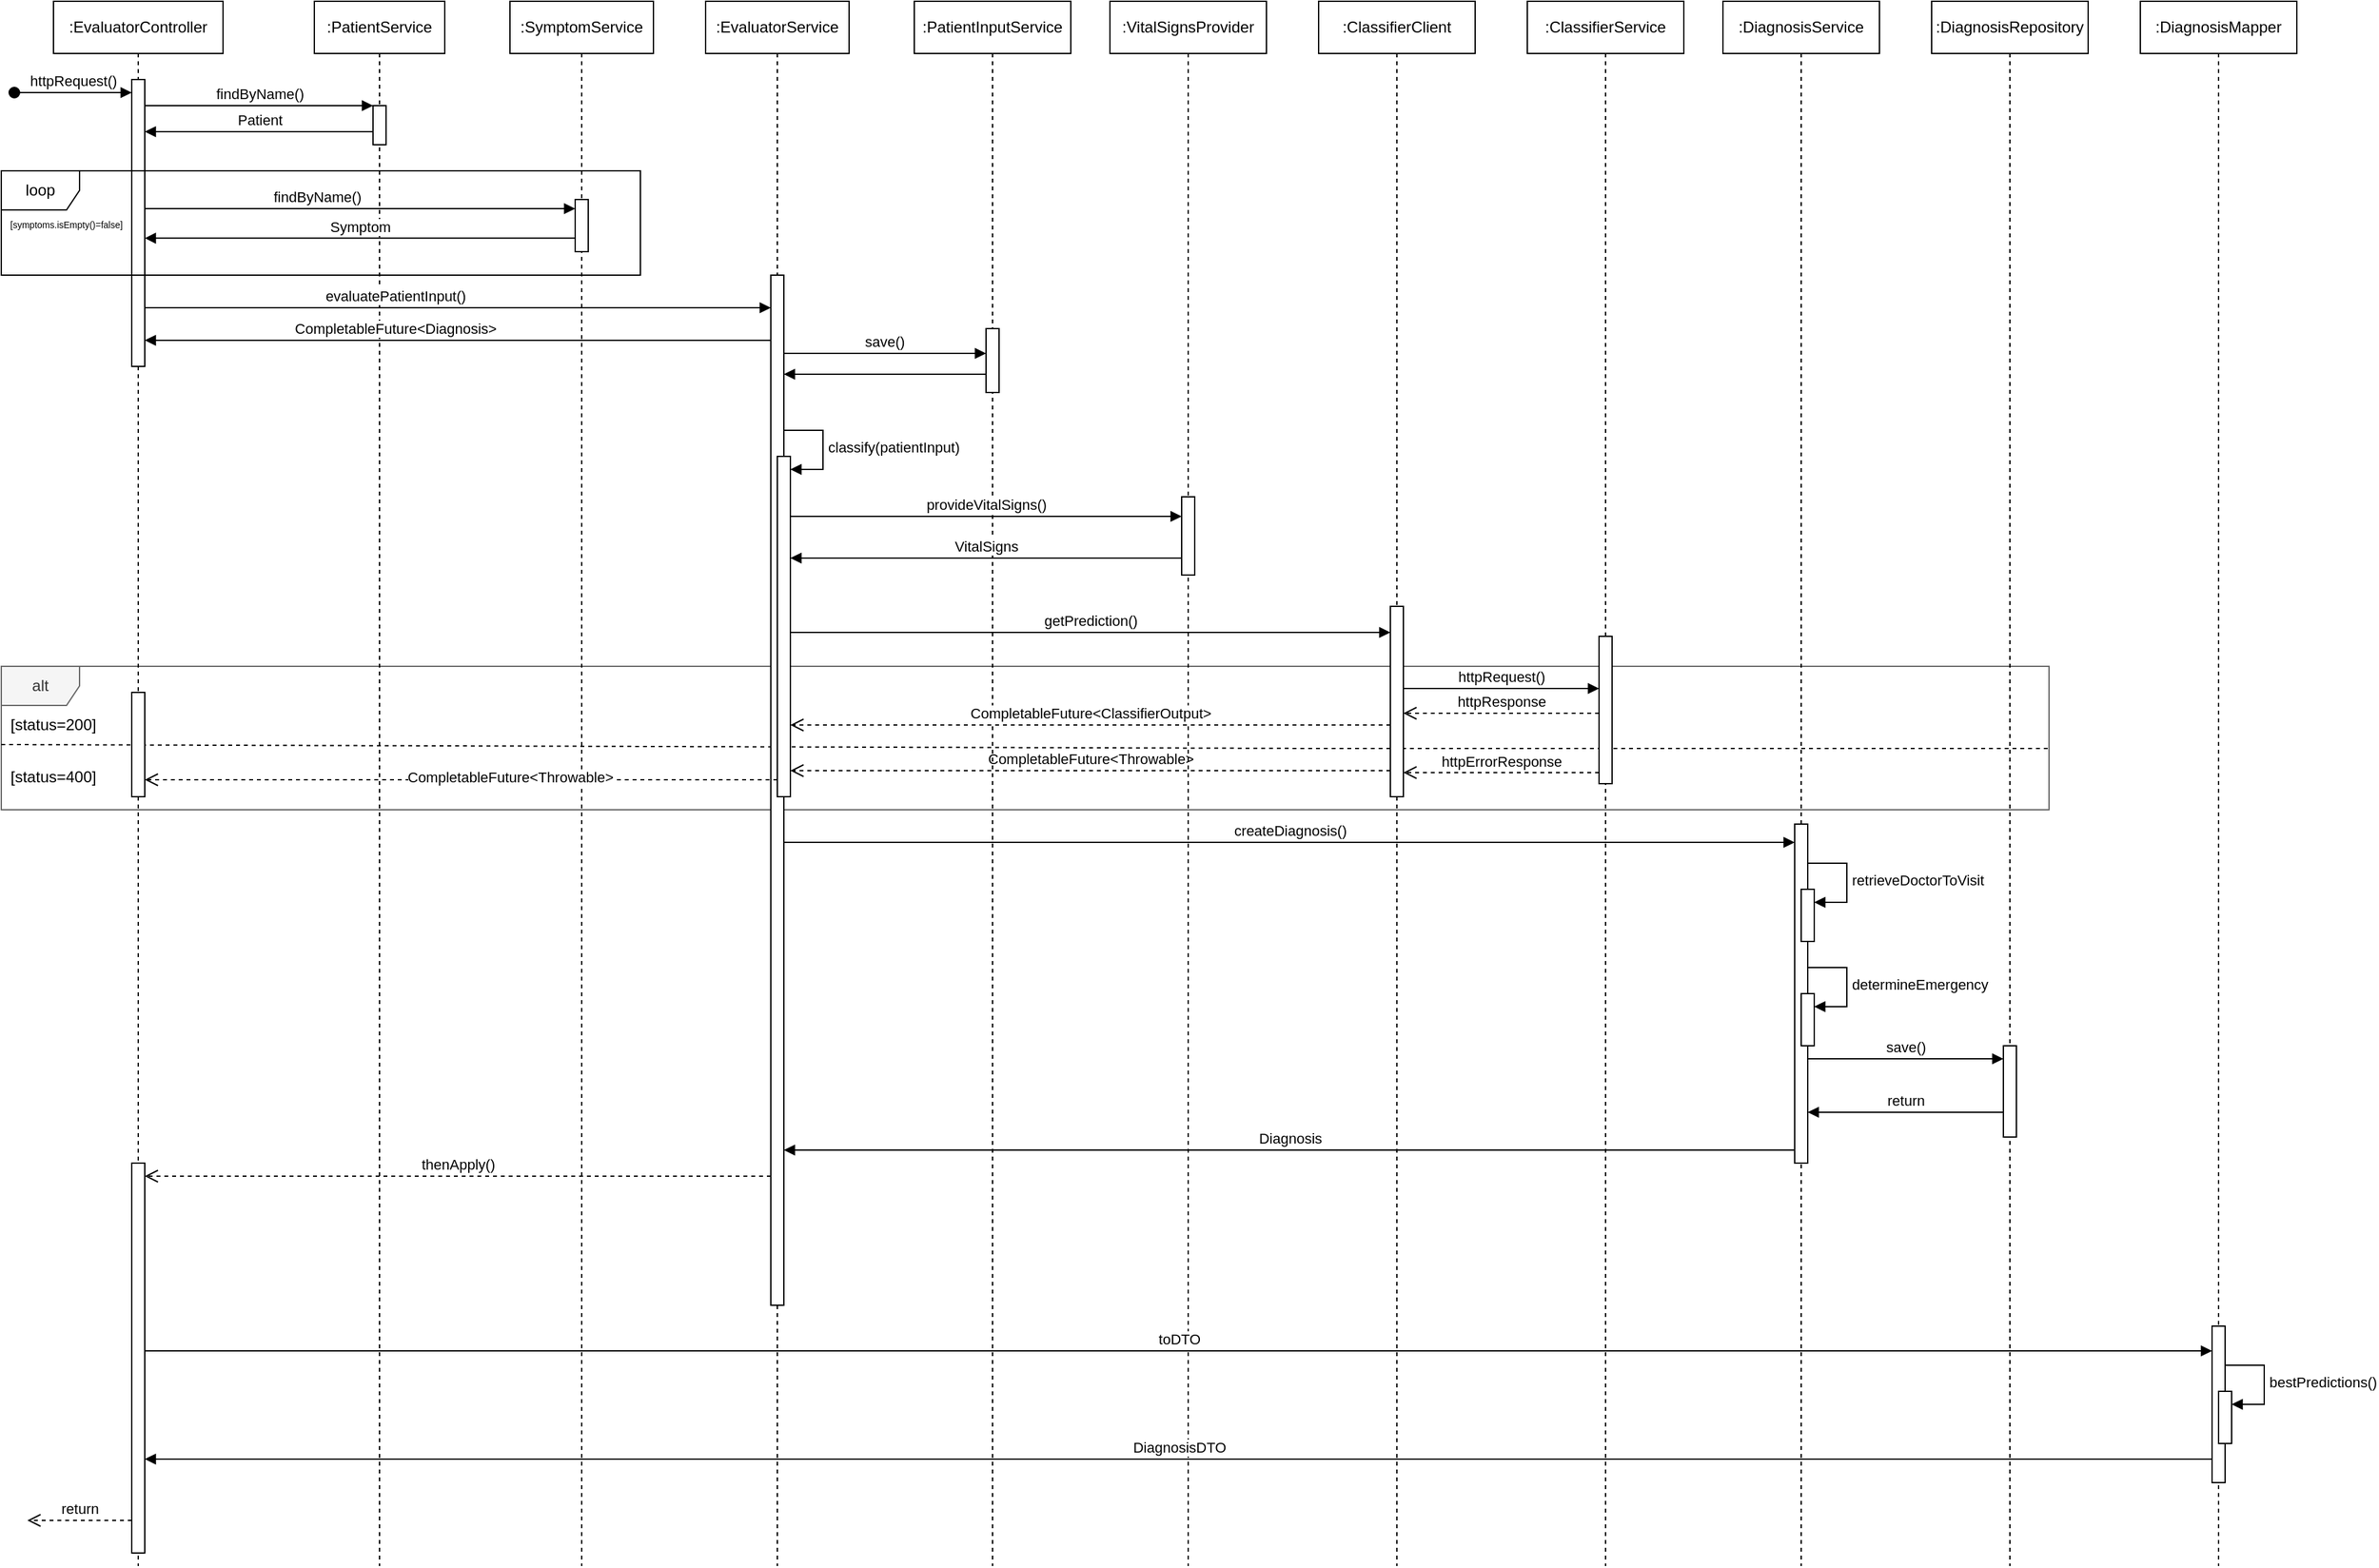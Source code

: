 <mxfile version="25.0.2" pages="4">
  <diagram name="Evaluation" id="2YBvvXClWsGukQMizWep">
    <mxGraphModel dx="2416" dy="1704" grid="1" gridSize="10" guides="1" tooltips="1" connect="1" arrows="1" fold="1" page="1" pageScale="1" pageWidth="1169" pageHeight="827" math="0" shadow="0">
      <root>
        <mxCell id="0" />
        <mxCell id="1" parent="0" />
        <mxCell id="3RTborLYb0tgiWjIFb8d-8" value="" style="group" parent="1" vertex="1" connectable="0">
          <mxGeometry x="40" y="550" width="1570" height="110" as="geometry" />
        </mxCell>
        <mxCell id="3RTborLYb0tgiWjIFb8d-3" value="alt" style="shape=umlFrame;whiteSpace=wrap;html=1;fillColor=#f5f5f5;fontColor=#333333;strokeColor=#666666;" parent="3RTborLYb0tgiWjIFb8d-8" vertex="1">
          <mxGeometry width="1570" height="110" as="geometry" />
        </mxCell>
        <mxCell id="3RTborLYb0tgiWjIFb8d-7" value="[status=400]" style="text;html=1;align=center;verticalAlign=middle;whiteSpace=wrap;rounded=0;" parent="3RTborLYb0tgiWjIFb8d-8" vertex="1">
          <mxGeometry y="70" width="80" height="30" as="geometry" />
        </mxCell>
        <mxCell id="3RTborLYb0tgiWjIFb8d-6" value="[status=200]" style="text;html=1;align=center;verticalAlign=middle;whiteSpace=wrap;rounded=0;" parent="3RTborLYb0tgiWjIFb8d-8" vertex="1">
          <mxGeometry y="30" width="80" height="30" as="geometry" />
        </mxCell>
        <mxCell id="3RTborLYb0tgiWjIFb8d-5" value="" style="endArrow=none;dashed=1;html=1;rounded=0;entryX=1;entryY=0.576;entryDx=0;entryDy=0;entryPerimeter=0;" parent="3RTborLYb0tgiWjIFb8d-8" edge="1">
          <mxGeometry width="50" height="50" relative="1" as="geometry">
            <mxPoint y="60" as="sourcePoint" />
            <mxPoint x="1570" y="63" as="targetPoint" />
            <Array as="points">
              <mxPoint x="1010" y="63" />
            </Array>
          </mxGeometry>
        </mxCell>
        <mxCell id="3RTborLYb0tgiWjIFb8d-16" value="CompletableFuture&amp;lt;Throwable&amp;gt;" style="html=1;verticalAlign=bottom;endArrow=open;dashed=1;endSize=8;curved=0;rounded=0;" parent="3RTborLYb0tgiWjIFb8d-8" edge="1">
          <mxGeometry relative="1" as="geometry">
            <mxPoint x="1065" y="80" as="sourcePoint" />
            <mxPoint x="605" y="80" as="targetPoint" />
            <mxPoint as="offset" />
          </mxGeometry>
        </mxCell>
        <mxCell id="aM9ryv3xv72pqoxQDRHE-1" value=":EvaluatorController" style="shape=umlLifeline;perimeter=lifelinePerimeter;whiteSpace=wrap;html=1;container=0;dropTarget=0;collapsible=0;recursiveResize=0;outlineConnect=0;portConstraint=eastwest;newEdgeStyle={&quot;edgeStyle&quot;:&quot;elbowEdgeStyle&quot;,&quot;elbow&quot;:&quot;vertical&quot;,&quot;curved&quot;:0,&quot;rounded&quot;:0};" parent="1" vertex="1">
          <mxGeometry x="80" y="40" width="130" height="1200" as="geometry" />
        </mxCell>
        <mxCell id="aM9ryv3xv72pqoxQDRHE-2" value="" style="html=1;points=[];perimeter=orthogonalPerimeter;outlineConnect=0;targetShapes=umlLifeline;portConstraint=eastwest;newEdgeStyle={&quot;edgeStyle&quot;:&quot;elbowEdgeStyle&quot;,&quot;elbow&quot;:&quot;vertical&quot;,&quot;curved&quot;:0,&quot;rounded&quot;:0};" parent="aM9ryv3xv72pqoxQDRHE-1" vertex="1">
          <mxGeometry x="60" y="60" width="10" height="220" as="geometry" />
        </mxCell>
        <mxCell id="aM9ryv3xv72pqoxQDRHE-3" value="httpRequest()" style="html=1;verticalAlign=bottom;startArrow=oval;endArrow=block;startSize=8;edgeStyle=elbowEdgeStyle;elbow=vertical;curved=0;rounded=0;" parent="aM9ryv3xv72pqoxQDRHE-1" target="aM9ryv3xv72pqoxQDRHE-2" edge="1">
          <mxGeometry relative="1" as="geometry">
            <mxPoint x="-30" y="70" as="sourcePoint" />
          </mxGeometry>
        </mxCell>
        <mxCell id="Us8xqTZCuEQV6I09tpYv-53" value="" style="html=1;points=[[0,0,0,0,5],[0,1,0,0,-5],[1,0,0,0,5],[1,1,0,0,-5]];perimeter=orthogonalPerimeter;outlineConnect=0;targetShapes=umlLifeline;portConstraint=eastwest;newEdgeStyle={&quot;curved&quot;:0,&quot;rounded&quot;:0};" parent="aM9ryv3xv72pqoxQDRHE-1" vertex="1">
          <mxGeometry x="60" y="891" width="10" height="299" as="geometry" />
        </mxCell>
        <mxCell id="3RTborLYb0tgiWjIFb8d-13" value="" style="html=1;points=[[0,0,0,0,5],[0,1,0,0,-5],[1,0,0,0,5],[1,1,0,0,-5]];perimeter=orthogonalPerimeter;outlineConnect=0;targetShapes=umlLifeline;portConstraint=eastwest;newEdgeStyle={&quot;curved&quot;:0,&quot;rounded&quot;:0};" parent="aM9ryv3xv72pqoxQDRHE-1" vertex="1">
          <mxGeometry x="60" y="530" width="10" height="80" as="geometry" />
        </mxCell>
        <mxCell id="aM9ryv3xv72pqoxQDRHE-5" value=":PatientService" style="shape=umlLifeline;perimeter=lifelinePerimeter;whiteSpace=wrap;html=1;container=0;dropTarget=0;collapsible=0;recursiveResize=0;outlineConnect=0;portConstraint=eastwest;newEdgeStyle={&quot;edgeStyle&quot;:&quot;elbowEdgeStyle&quot;,&quot;elbow&quot;:&quot;vertical&quot;,&quot;curved&quot;:0,&quot;rounded&quot;:0};" parent="1" vertex="1">
          <mxGeometry x="280" y="40" width="100" height="1200" as="geometry" />
        </mxCell>
        <mxCell id="aM9ryv3xv72pqoxQDRHE-6" value="" style="html=1;points=[];perimeter=orthogonalPerimeter;outlineConnect=0;targetShapes=umlLifeline;portConstraint=eastwest;newEdgeStyle={&quot;edgeStyle&quot;:&quot;elbowEdgeStyle&quot;,&quot;elbow&quot;:&quot;vertical&quot;,&quot;curved&quot;:0,&quot;rounded&quot;:0};" parent="aM9ryv3xv72pqoxQDRHE-5" vertex="1">
          <mxGeometry x="45" y="80" width="10" height="30" as="geometry" />
        </mxCell>
        <mxCell id="aM9ryv3xv72pqoxQDRHE-7" value="findByName()" style="html=1;verticalAlign=bottom;endArrow=block;edgeStyle=elbowEdgeStyle;elbow=horizontal;curved=0;rounded=0;" parent="1" source="aM9ryv3xv72pqoxQDRHE-2" target="aM9ryv3xv72pqoxQDRHE-6" edge="1">
          <mxGeometry relative="1" as="geometry">
            <mxPoint x="255" y="130" as="sourcePoint" />
            <Array as="points">
              <mxPoint x="240" y="120" />
            </Array>
          </mxGeometry>
        </mxCell>
        <mxCell id="aM9ryv3xv72pqoxQDRHE-8" value="Patient" style="html=1;verticalAlign=bottom;endArrow=block;endSize=6;edgeStyle=elbowEdgeStyle;elbow=vertical;curved=0;rounded=0;endFill=1;" parent="1" edge="1">
          <mxGeometry relative="1" as="geometry">
            <mxPoint x="150" y="140" as="targetPoint" />
            <Array as="points">
              <mxPoint x="250" y="140" />
            </Array>
            <mxPoint x="325" y="140" as="sourcePoint" />
          </mxGeometry>
        </mxCell>
        <mxCell id="Us8xqTZCuEQV6I09tpYv-1" value=":SymptomService" style="shape=umlLifeline;perimeter=lifelinePerimeter;whiteSpace=wrap;html=1;container=0;dropTarget=0;collapsible=0;recursiveResize=0;outlineConnect=0;portConstraint=eastwest;newEdgeStyle={&quot;edgeStyle&quot;:&quot;elbowEdgeStyle&quot;,&quot;elbow&quot;:&quot;vertical&quot;,&quot;curved&quot;:0,&quot;rounded&quot;:0};" parent="1" vertex="1">
          <mxGeometry x="430" y="40" width="110" height="1200" as="geometry" />
        </mxCell>
        <mxCell id="Us8xqTZCuEQV6I09tpYv-2" value="" style="html=1;points=[];perimeter=orthogonalPerimeter;outlineConnect=0;targetShapes=umlLifeline;portConstraint=eastwest;newEdgeStyle={&quot;edgeStyle&quot;:&quot;elbowEdgeStyle&quot;,&quot;elbow&quot;:&quot;vertical&quot;,&quot;curved&quot;:0,&quot;rounded&quot;:0};" parent="Us8xqTZCuEQV6I09tpYv-1" vertex="1">
          <mxGeometry x="50" y="152" width="10" height="40" as="geometry" />
        </mxCell>
        <mxCell id="Us8xqTZCuEQV6I09tpYv-3" value="findByName()" style="html=1;verticalAlign=bottom;endArrow=block;edgeStyle=elbowEdgeStyle;elbow=horizontal;curved=0;rounded=0;" parent="1" target="Us8xqTZCuEQV6I09tpYv-2" edge="1">
          <mxGeometry x="-0.2" relative="1" as="geometry">
            <mxPoint x="150.0" y="199" as="sourcePoint" />
            <Array as="points">
              <mxPoint x="250" y="199" />
            </Array>
            <mxPoint x="335" y="199" as="targetPoint" />
            <mxPoint as="offset" />
          </mxGeometry>
        </mxCell>
        <mxCell id="Us8xqTZCuEQV6I09tpYv-4" value="Symptom" style="html=1;verticalAlign=bottom;endArrow=block;endSize=6;edgeStyle=elbowEdgeStyle;elbow=vertical;curved=0;rounded=0;endFill=1;" parent="1" source="Us8xqTZCuEQV6I09tpYv-2" edge="1">
          <mxGeometry relative="1" as="geometry">
            <mxPoint x="150.0" y="221.66" as="targetPoint" />
            <Array as="points">
              <mxPoint x="380" y="221.66" />
            </Array>
            <mxPoint x="455" y="221.66" as="sourcePoint" />
          </mxGeometry>
        </mxCell>
        <mxCell id="Us8xqTZCuEQV6I09tpYv-5" value=":EvaluatorService" style="shape=umlLifeline;perimeter=lifelinePerimeter;whiteSpace=wrap;html=1;container=0;dropTarget=0;collapsible=0;recursiveResize=0;outlineConnect=0;portConstraint=eastwest;newEdgeStyle={&quot;edgeStyle&quot;:&quot;elbowEdgeStyle&quot;,&quot;elbow&quot;:&quot;vertical&quot;,&quot;curved&quot;:0,&quot;rounded&quot;:0};" parent="1" vertex="1">
          <mxGeometry x="580" y="40" width="110" height="1200" as="geometry" />
        </mxCell>
        <mxCell id="Us8xqTZCuEQV6I09tpYv-6" value="" style="html=1;points=[];perimeter=orthogonalPerimeter;outlineConnect=0;targetShapes=umlLifeline;portConstraint=eastwest;newEdgeStyle={&quot;edgeStyle&quot;:&quot;elbowEdgeStyle&quot;,&quot;elbow&quot;:&quot;vertical&quot;,&quot;curved&quot;:0,&quot;rounded&quot;:0};" parent="Us8xqTZCuEQV6I09tpYv-5" vertex="1">
          <mxGeometry x="50" y="210" width="10" height="790" as="geometry" />
        </mxCell>
        <mxCell id="Us8xqTZCuEQV6I09tpYv-16" value="" style="html=1;points=[[0,0,0,0,5],[0,1,0,0,-5],[1,0,0,0,5],[1,1,0,0,-5]];perimeter=orthogonalPerimeter;outlineConnect=0;targetShapes=umlLifeline;portConstraint=eastwest;newEdgeStyle={&quot;curved&quot;:0,&quot;rounded&quot;:0};" parent="Us8xqTZCuEQV6I09tpYv-5" vertex="1">
          <mxGeometry x="55" y="349" width="10" height="261" as="geometry" />
        </mxCell>
        <mxCell id="Us8xqTZCuEQV6I09tpYv-17" value="classify(patientInput)" style="html=1;align=left;spacingLeft=2;endArrow=block;rounded=0;edgeStyle=orthogonalEdgeStyle;curved=0;rounded=0;" parent="Us8xqTZCuEQV6I09tpYv-5" target="Us8xqTZCuEQV6I09tpYv-16" edge="1">
          <mxGeometry relative="1" as="geometry">
            <mxPoint x="60" y="329" as="sourcePoint" />
            <Array as="points">
              <mxPoint x="90" y="359" />
            </Array>
          </mxGeometry>
        </mxCell>
        <mxCell id="Us8xqTZCuEQV6I09tpYv-7" value="evaluatePatientInput()" style="html=1;verticalAlign=bottom;endArrow=block;edgeStyle=elbowEdgeStyle;elbow=horizontal;curved=0;rounded=0;" parent="1" edge="1">
          <mxGeometry x="-0.2" relative="1" as="geometry">
            <mxPoint x="150" y="275.0" as="sourcePoint" />
            <Array as="points">
              <mxPoint x="250" y="275" />
            </Array>
            <mxPoint x="630" y="275" as="targetPoint" />
            <mxPoint as="offset" />
          </mxGeometry>
        </mxCell>
        <mxCell id="Us8xqTZCuEQV6I09tpYv-10" value="" style="group" parent="1" vertex="1" connectable="0">
          <mxGeometry x="40" y="170" width="490" height="80" as="geometry" />
        </mxCell>
        <mxCell id="Us8xqTZCuEQV6I09tpYv-8" value="loop" style="shape=umlFrame;whiteSpace=wrap;html=1;pointerEvents=0;" parent="Us8xqTZCuEQV6I09tpYv-10" vertex="1">
          <mxGeometry width="490" height="80" as="geometry" />
        </mxCell>
        <mxCell id="Us8xqTZCuEQV6I09tpYv-9" value="&lt;font style=&quot;font-size: 7px;&quot;&gt;[symptoms.isEmpty()=false]&lt;/font&gt;" style="text;html=1;align=center;verticalAlign=middle;whiteSpace=wrap;rounded=0;" parent="Us8xqTZCuEQV6I09tpYv-10" vertex="1">
          <mxGeometry y="26.5" width="100" height="27" as="geometry" />
        </mxCell>
        <mxCell id="Us8xqTZCuEQV6I09tpYv-11" value=":PatientInputService" style="shape=umlLifeline;perimeter=lifelinePerimeter;whiteSpace=wrap;html=1;container=0;dropTarget=0;collapsible=0;recursiveResize=0;outlineConnect=0;portConstraint=eastwest;newEdgeStyle={&quot;edgeStyle&quot;:&quot;elbowEdgeStyle&quot;,&quot;elbow&quot;:&quot;vertical&quot;,&quot;curved&quot;:0,&quot;rounded&quot;:0};" parent="1" vertex="1">
          <mxGeometry x="740" y="40" width="120" height="1200" as="geometry" />
        </mxCell>
        <mxCell id="Us8xqTZCuEQV6I09tpYv-12" value="" style="html=1;points=[];perimeter=orthogonalPerimeter;outlineConnect=0;targetShapes=umlLifeline;portConstraint=eastwest;newEdgeStyle={&quot;edgeStyle&quot;:&quot;elbowEdgeStyle&quot;,&quot;elbow&quot;:&quot;vertical&quot;,&quot;curved&quot;:0,&quot;rounded&quot;:0};" parent="Us8xqTZCuEQV6I09tpYv-11" vertex="1">
          <mxGeometry x="55" y="251" width="10" height="49" as="geometry" />
        </mxCell>
        <mxCell id="Us8xqTZCuEQV6I09tpYv-13" value="save()" style="html=1;verticalAlign=bottom;endArrow=block;curved=0;rounded=0;" parent="1" target="Us8xqTZCuEQV6I09tpYv-12" edge="1">
          <mxGeometry x="-0.005" width="80" relative="1" as="geometry">
            <mxPoint x="640" y="310" as="sourcePoint" />
            <mxPoint x="770" y="310" as="targetPoint" />
            <mxPoint as="offset" />
          </mxGeometry>
        </mxCell>
        <mxCell id="Us8xqTZCuEQV6I09tpYv-19" value="" style="html=1;verticalAlign=bottom;endArrow=block;endSize=6;curved=0;rounded=0;endFill=1;" parent="1" source="Us8xqTZCuEQV6I09tpYv-12" edge="1">
          <mxGeometry relative="1" as="geometry">
            <mxPoint x="770" y="351" as="sourcePoint" />
            <mxPoint x="640" y="326" as="targetPoint" />
          </mxGeometry>
        </mxCell>
        <mxCell id="Us8xqTZCuEQV6I09tpYv-20" value=":VitalSignsProvider" style="shape=umlLifeline;perimeter=lifelinePerimeter;whiteSpace=wrap;html=1;container=0;dropTarget=0;collapsible=0;recursiveResize=0;outlineConnect=0;portConstraint=eastwest;newEdgeStyle={&quot;edgeStyle&quot;:&quot;elbowEdgeStyle&quot;,&quot;elbow&quot;:&quot;vertical&quot;,&quot;curved&quot;:0,&quot;rounded&quot;:0};" parent="1" vertex="1">
          <mxGeometry x="890" y="40" width="120" height="1200" as="geometry" />
        </mxCell>
        <mxCell id="Us8xqTZCuEQV6I09tpYv-21" value="" style="html=1;points=[];perimeter=orthogonalPerimeter;outlineConnect=0;targetShapes=umlLifeline;portConstraint=eastwest;newEdgeStyle={&quot;edgeStyle&quot;:&quot;elbowEdgeStyle&quot;,&quot;elbow&quot;:&quot;vertical&quot;,&quot;curved&quot;:0,&quot;rounded&quot;:0};" parent="Us8xqTZCuEQV6I09tpYv-20" vertex="1">
          <mxGeometry x="55" y="380" width="10" height="60" as="geometry" />
        </mxCell>
        <mxCell id="Us8xqTZCuEQV6I09tpYv-22" value="provideVitalSigns()" style="html=1;verticalAlign=bottom;endArrow=block;curved=0;rounded=0;" parent="1" edge="1">
          <mxGeometry width="80" relative="1" as="geometry">
            <mxPoint x="645" y="435" as="sourcePoint" />
            <mxPoint x="945" y="435" as="targetPoint" />
          </mxGeometry>
        </mxCell>
        <mxCell id="Us8xqTZCuEQV6I09tpYv-23" value="VitalSigns" style="html=1;verticalAlign=bottom;endArrow=block;endSize=6;curved=0;rounded=0;endFill=1;" parent="1" edge="1">
          <mxGeometry relative="1" as="geometry">
            <mxPoint x="945" y="467" as="sourcePoint" />
            <mxPoint x="645" y="467" as="targetPoint" />
          </mxGeometry>
        </mxCell>
        <mxCell id="Us8xqTZCuEQV6I09tpYv-24" value=":ClassifierClient" style="shape=umlLifeline;perimeter=lifelinePerimeter;whiteSpace=wrap;html=1;container=0;dropTarget=0;collapsible=0;recursiveResize=0;outlineConnect=0;portConstraint=eastwest;newEdgeStyle={&quot;edgeStyle&quot;:&quot;elbowEdgeStyle&quot;,&quot;elbow&quot;:&quot;vertical&quot;,&quot;curved&quot;:0,&quot;rounded&quot;:0};" parent="1" vertex="1">
          <mxGeometry x="1050" y="40" width="120" height="1200" as="geometry" />
        </mxCell>
        <mxCell id="Us8xqTZCuEQV6I09tpYv-25" value="" style="html=1;points=[];perimeter=orthogonalPerimeter;outlineConnect=0;targetShapes=umlLifeline;portConstraint=eastwest;newEdgeStyle={&quot;edgeStyle&quot;:&quot;elbowEdgeStyle&quot;,&quot;elbow&quot;:&quot;vertical&quot;,&quot;curved&quot;:0,&quot;rounded&quot;:0};" parent="Us8xqTZCuEQV6I09tpYv-24" vertex="1">
          <mxGeometry x="55" y="464" width="10" height="146" as="geometry" />
        </mxCell>
        <mxCell id="Us8xqTZCuEQV6I09tpYv-26" value="getPrediction()" style="html=1;verticalAlign=bottom;endArrow=block;curved=0;rounded=0;" parent="1" edge="1">
          <mxGeometry width="80" relative="1" as="geometry">
            <mxPoint x="645" y="524" as="sourcePoint" />
            <mxPoint x="1105" y="524" as="targetPoint" />
          </mxGeometry>
        </mxCell>
        <mxCell id="Us8xqTZCuEQV6I09tpYv-27" value=":ClassifierService" style="shape=umlLifeline;perimeter=lifelinePerimeter;whiteSpace=wrap;html=1;container=0;dropTarget=0;collapsible=0;recursiveResize=0;outlineConnect=0;portConstraint=eastwest;newEdgeStyle={&quot;edgeStyle&quot;:&quot;elbowEdgeStyle&quot;,&quot;elbow&quot;:&quot;vertical&quot;,&quot;curved&quot;:0,&quot;rounded&quot;:0};" parent="1" vertex="1">
          <mxGeometry x="1210" y="40" width="120" height="1200" as="geometry" />
        </mxCell>
        <mxCell id="Us8xqTZCuEQV6I09tpYv-28" value="" style="html=1;points=[];perimeter=orthogonalPerimeter;outlineConnect=0;targetShapes=umlLifeline;portConstraint=eastwest;newEdgeStyle={&quot;edgeStyle&quot;:&quot;elbowEdgeStyle&quot;,&quot;elbow&quot;:&quot;vertical&quot;,&quot;curved&quot;:0,&quot;rounded&quot;:0};" parent="Us8xqTZCuEQV6I09tpYv-27" vertex="1">
          <mxGeometry x="55" y="487" width="10" height="113" as="geometry" />
        </mxCell>
        <mxCell id="Us8xqTZCuEQV6I09tpYv-29" value="httpRequest()" style="html=1;verticalAlign=bottom;endArrow=block;curved=0;rounded=0;" parent="1" edge="1">
          <mxGeometry x="0.003" width="80" relative="1" as="geometry">
            <mxPoint x="1115" y="567" as="sourcePoint" />
            <mxPoint x="1265" y="567" as="targetPoint" />
            <mxPoint as="offset" />
          </mxGeometry>
        </mxCell>
        <mxCell id="Us8xqTZCuEQV6I09tpYv-30" value="httpResponse" style="html=1;verticalAlign=bottom;endArrow=open;dashed=1;endSize=8;curved=0;rounded=0;" parent="1" edge="1">
          <mxGeometry relative="1" as="geometry">
            <mxPoint x="1265" y="586" as="sourcePoint" />
            <mxPoint x="1115" y="586" as="targetPoint" />
          </mxGeometry>
        </mxCell>
        <mxCell id="Us8xqTZCuEQV6I09tpYv-32" value="CompletableFuture&amp;lt;ClassifierOutput&amp;gt;" style="html=1;verticalAlign=bottom;endArrow=open;dashed=1;endSize=8;curved=0;rounded=0;" parent="1" edge="1">
          <mxGeometry relative="1" as="geometry">
            <mxPoint x="1105" y="595" as="sourcePoint" />
            <mxPoint x="645" y="595" as="targetPoint" />
            <mxPoint as="offset" />
          </mxGeometry>
        </mxCell>
        <mxCell id="Us8xqTZCuEQV6I09tpYv-33" value=":Diagnosis&lt;span style=&quot;background-color: initial;&quot;&gt;Service&lt;/span&gt;" style="shape=umlLifeline;perimeter=lifelinePerimeter;whiteSpace=wrap;html=1;container=0;dropTarget=0;collapsible=0;recursiveResize=0;outlineConnect=0;portConstraint=eastwest;newEdgeStyle={&quot;edgeStyle&quot;:&quot;elbowEdgeStyle&quot;,&quot;elbow&quot;:&quot;vertical&quot;,&quot;curved&quot;:0,&quot;rounded&quot;:0};" parent="1" vertex="1">
          <mxGeometry x="1360" y="40" width="120" height="1200" as="geometry" />
        </mxCell>
        <mxCell id="Us8xqTZCuEQV6I09tpYv-34" value="" style="html=1;points=[];perimeter=orthogonalPerimeter;outlineConnect=0;targetShapes=umlLifeline;portConstraint=eastwest;newEdgeStyle={&quot;edgeStyle&quot;:&quot;elbowEdgeStyle&quot;,&quot;elbow&quot;:&quot;vertical&quot;,&quot;curved&quot;:0,&quot;rounded&quot;:0};" parent="Us8xqTZCuEQV6I09tpYv-33" vertex="1">
          <mxGeometry x="55" y="631" width="10" height="260" as="geometry" />
        </mxCell>
        <mxCell id="Us8xqTZCuEQV6I09tpYv-41" value="" style="html=1;points=[[0,0,0,0,5],[0,1,0,0,-5],[1,0,0,0,5],[1,1,0,0,-5]];perimeter=orthogonalPerimeter;outlineConnect=0;targetShapes=umlLifeline;portConstraint=eastwest;newEdgeStyle={&quot;curved&quot;:0,&quot;rounded&quot;:0};" parent="Us8xqTZCuEQV6I09tpYv-33" vertex="1">
          <mxGeometry x="60" y="681" width="10" height="40" as="geometry" />
        </mxCell>
        <mxCell id="Us8xqTZCuEQV6I09tpYv-42" value="retrieveDoctorToVisit" style="html=1;align=left;spacingLeft=2;endArrow=block;rounded=0;edgeStyle=orthogonalEdgeStyle;curved=0;rounded=0;" parent="Us8xqTZCuEQV6I09tpYv-33" target="Us8xqTZCuEQV6I09tpYv-41" edge="1">
          <mxGeometry relative="1" as="geometry">
            <mxPoint x="65" y="661" as="sourcePoint" />
            <Array as="points">
              <mxPoint x="95" y="691" />
            </Array>
          </mxGeometry>
        </mxCell>
        <mxCell id="Us8xqTZCuEQV6I09tpYv-43" value="" style="html=1;points=[[0,0,0,0,5],[0,1,0,0,-5],[1,0,0,0,5],[1,1,0,0,-5]];perimeter=orthogonalPerimeter;outlineConnect=0;targetShapes=umlLifeline;portConstraint=eastwest;newEdgeStyle={&quot;curved&quot;:0,&quot;rounded&quot;:0};" parent="Us8xqTZCuEQV6I09tpYv-33" vertex="1">
          <mxGeometry x="60" y="761" width="10" height="40" as="geometry" />
        </mxCell>
        <mxCell id="Us8xqTZCuEQV6I09tpYv-44" value="determineEmergency" style="html=1;align=left;spacingLeft=2;endArrow=block;rounded=0;edgeStyle=orthogonalEdgeStyle;curved=0;rounded=0;" parent="Us8xqTZCuEQV6I09tpYv-33" target="Us8xqTZCuEQV6I09tpYv-43" edge="1">
          <mxGeometry relative="1" as="geometry">
            <mxPoint x="65" y="741" as="sourcePoint" />
            <Array as="points">
              <mxPoint x="95" y="771" />
            </Array>
          </mxGeometry>
        </mxCell>
        <mxCell id="Us8xqTZCuEQV6I09tpYv-35" value="createDiagnosis()" style="html=1;verticalAlign=bottom;endArrow=block;curved=0;rounded=0;" parent="1" edge="1">
          <mxGeometry width="80" relative="1" as="geometry">
            <mxPoint x="640" y="685" as="sourcePoint" />
            <mxPoint x="1415" y="685" as="targetPoint" />
          </mxGeometry>
        </mxCell>
        <mxCell id="Us8xqTZCuEQV6I09tpYv-36" value="Diagnosis" style="html=1;verticalAlign=bottom;endArrow=block;endSize=6;curved=0;rounded=0;endFill=1;" parent="1" edge="1">
          <mxGeometry relative="1" as="geometry">
            <mxPoint x="1415" y="921" as="sourcePoint" />
            <mxPoint x="640" y="921" as="targetPoint" />
          </mxGeometry>
        </mxCell>
        <mxCell id="Us8xqTZCuEQV6I09tpYv-37" value="thenApply()" style="html=1;verticalAlign=bottom;endArrow=open;dashed=1;endSize=8;curved=0;rounded=0;" parent="1" edge="1">
          <mxGeometry relative="1" as="geometry">
            <mxPoint x="630" y="941" as="sourcePoint" />
            <mxPoint x="150.0" y="941" as="targetPoint" />
            <mxPoint as="offset" />
          </mxGeometry>
        </mxCell>
        <mxCell id="Us8xqTZCuEQV6I09tpYv-38" value="return" style="html=1;verticalAlign=bottom;endArrow=open;dashed=1;endSize=8;curved=0;rounded=0;" parent="1" edge="1">
          <mxGeometry relative="1" as="geometry">
            <mxPoint x="140" y="1205" as="sourcePoint" />
            <mxPoint x="60" y="1205" as="targetPoint" />
          </mxGeometry>
        </mxCell>
        <mxCell id="Us8xqTZCuEQV6I09tpYv-39" value=":DiagnosisRepository" style="shape=umlLifeline;perimeter=lifelinePerimeter;whiteSpace=wrap;html=1;container=0;dropTarget=0;collapsible=0;recursiveResize=0;outlineConnect=0;portConstraint=eastwest;newEdgeStyle={&quot;edgeStyle&quot;:&quot;elbowEdgeStyle&quot;,&quot;elbow&quot;:&quot;vertical&quot;,&quot;curved&quot;:0,&quot;rounded&quot;:0};" parent="1" vertex="1">
          <mxGeometry x="1520" y="40" width="120" height="1200" as="geometry" />
        </mxCell>
        <mxCell id="Us8xqTZCuEQV6I09tpYv-40" value="" style="html=1;points=[];perimeter=orthogonalPerimeter;outlineConnect=0;targetShapes=umlLifeline;portConstraint=eastwest;newEdgeStyle={&quot;edgeStyle&quot;:&quot;elbowEdgeStyle&quot;,&quot;elbow&quot;:&quot;vertical&quot;,&quot;curved&quot;:0,&quot;rounded&quot;:0};" parent="Us8xqTZCuEQV6I09tpYv-39" vertex="1">
          <mxGeometry x="55" y="801" width="10" height="70" as="geometry" />
        </mxCell>
        <mxCell id="Us8xqTZCuEQV6I09tpYv-45" value="save()" style="html=1;verticalAlign=bottom;endArrow=block;curved=0;rounded=0;" parent="1" edge="1">
          <mxGeometry width="80" relative="1" as="geometry">
            <mxPoint x="1425" y="851" as="sourcePoint" />
            <mxPoint x="1575" y="851" as="targetPoint" />
          </mxGeometry>
        </mxCell>
        <mxCell id="Us8xqTZCuEQV6I09tpYv-46" value="return" style="html=1;verticalAlign=bottom;endArrow=block;endSize=6;curved=0;rounded=0;endFill=1;" parent="1" edge="1">
          <mxGeometry relative="1" as="geometry">
            <mxPoint x="1575" y="892" as="sourcePoint" />
            <mxPoint x="1425" y="892" as="targetPoint" />
          </mxGeometry>
        </mxCell>
        <mxCell id="Us8xqTZCuEQV6I09tpYv-47" value=":DiagnosisMapper" style="shape=umlLifeline;perimeter=lifelinePerimeter;whiteSpace=wrap;html=1;container=0;dropTarget=0;collapsible=0;recursiveResize=0;outlineConnect=0;portConstraint=eastwest;newEdgeStyle={&quot;edgeStyle&quot;:&quot;elbowEdgeStyle&quot;,&quot;elbow&quot;:&quot;vertical&quot;,&quot;curved&quot;:0,&quot;rounded&quot;:0};" parent="1" vertex="1">
          <mxGeometry x="1680" y="40" width="120" height="1200" as="geometry" />
        </mxCell>
        <mxCell id="Us8xqTZCuEQV6I09tpYv-48" value="" style="html=1;points=[];perimeter=orthogonalPerimeter;outlineConnect=0;targetShapes=umlLifeline;portConstraint=eastwest;newEdgeStyle={&quot;edgeStyle&quot;:&quot;elbowEdgeStyle&quot;,&quot;elbow&quot;:&quot;vertical&quot;,&quot;curved&quot;:0,&quot;rounded&quot;:0};" parent="Us8xqTZCuEQV6I09tpYv-47" vertex="1">
          <mxGeometry x="55" y="1016" width="10" height="120" as="geometry" />
        </mxCell>
        <mxCell id="Us8xqTZCuEQV6I09tpYv-50" value="" style="html=1;points=[[0,0,0,0,5],[0,1,0,0,-5],[1,0,0,0,5],[1,1,0,0,-5]];perimeter=orthogonalPerimeter;outlineConnect=0;targetShapes=umlLifeline;portConstraint=eastwest;newEdgeStyle={&quot;curved&quot;:0,&quot;rounded&quot;:0};" parent="Us8xqTZCuEQV6I09tpYv-47" vertex="1">
          <mxGeometry x="60" y="1066" width="10" height="40" as="geometry" />
        </mxCell>
        <mxCell id="Us8xqTZCuEQV6I09tpYv-51" value="bestPredictions()" style="html=1;align=left;spacingLeft=2;endArrow=block;rounded=0;edgeStyle=orthogonalEdgeStyle;curved=0;rounded=0;" parent="Us8xqTZCuEQV6I09tpYv-47" target="Us8xqTZCuEQV6I09tpYv-50" edge="1">
          <mxGeometry relative="1" as="geometry">
            <mxPoint x="65" y="1046" as="sourcePoint" />
            <Array as="points">
              <mxPoint x="95" y="1076" />
            </Array>
          </mxGeometry>
        </mxCell>
        <mxCell id="Us8xqTZCuEQV6I09tpYv-49" value="toDTO" style="html=1;verticalAlign=bottom;endArrow=block;curved=0;rounded=0;" parent="1" edge="1">
          <mxGeometry width="80" relative="1" as="geometry">
            <mxPoint x="150" y="1075" as="sourcePoint" />
            <mxPoint x="1735" y="1075" as="targetPoint" />
          </mxGeometry>
        </mxCell>
        <mxCell id="Us8xqTZCuEQV6I09tpYv-52" value="DiagnosisDTO" style="html=1;verticalAlign=bottom;endArrow=block;endSize=6;curved=0;rounded=0;endFill=1;" parent="1" edge="1">
          <mxGeometry relative="1" as="geometry">
            <mxPoint x="1735" y="1158" as="sourcePoint" />
            <mxPoint x="150" y="1158" as="targetPoint" />
          </mxGeometry>
        </mxCell>
        <mxCell id="Us8xqTZCuEQV6I09tpYv-54" value="CompletableFuture&amp;lt;Diagnosis&amp;gt;" style="html=1;verticalAlign=bottom;endArrow=none;edgeStyle=elbowEdgeStyle;elbow=horizontal;curved=0;rounded=0;endFill=0;startArrow=block;startFill=1;" parent="1" edge="1">
          <mxGeometry x="-0.2" relative="1" as="geometry">
            <mxPoint x="150" y="300" as="sourcePoint" />
            <Array as="points">
              <mxPoint x="250" y="300" />
            </Array>
            <mxPoint x="630" y="300" as="targetPoint" />
            <mxPoint as="offset" />
          </mxGeometry>
        </mxCell>
        <mxCell id="3RTborLYb0tgiWjIFb8d-12" value="" style="html=1;verticalAlign=bottom;endArrow=open;endSize=8;curved=0;rounded=0;endFill=0;dashed=1;" parent="1" edge="1">
          <mxGeometry x="0.001" relative="1" as="geometry">
            <mxPoint x="635" y="637" as="sourcePoint" />
            <mxPoint x="150" y="637" as="targetPoint" />
            <mxPoint as="offset" />
          </mxGeometry>
        </mxCell>
        <mxCell id="3RTborLYb0tgiWjIFb8d-17" value="CompletableFuture&amp;lt;Throwable&amp;gt;" style="edgeLabel;html=1;align=center;verticalAlign=middle;resizable=0;points=[];" parent="3RTborLYb0tgiWjIFb8d-12" vertex="1" connectable="0">
          <mxGeometry x="-0.152" y="-2" relative="1" as="geometry">
            <mxPoint as="offset" />
          </mxGeometry>
        </mxCell>
        <mxCell id="3RTborLYb0tgiWjIFb8d-14" value="httpErrorResponse" style="html=1;verticalAlign=bottom;endArrow=open;dashed=1;endSize=8;curved=0;rounded=0;" parent="1" edge="1">
          <mxGeometry x="0.004" relative="1" as="geometry">
            <mxPoint x="1265" y="631.5" as="sourcePoint" />
            <mxPoint x="1115" y="631.5" as="targetPoint" />
            <mxPoint as="offset" />
          </mxGeometry>
        </mxCell>
      </root>
    </mxGraphModel>
  </diagram>
  <diagram id="7MJchk8LfLjDJbcomi5Y" name="HealthDataSending">
    <mxGraphModel dx="1858" dy="1311" grid="1" gridSize="10" guides="1" tooltips="1" connect="1" arrows="1" fold="1" page="1" pageScale="1" pageWidth="827" pageHeight="1169" math="0" shadow="0">
      <root>
        <mxCell id="0" />
        <mxCell id="1" parent="0" />
        <mxCell id="OUHY1Rth6NOF2RUCP6bP-1" value="Handler" style="shape=umlLifeline;perimeter=lifelinePerimeter;whiteSpace=wrap;html=1;container=1;dropTarget=0;collapsible=0;recursiveResize=0;outlineConnect=0;portConstraint=eastwest;newEdgeStyle={&quot;curved&quot;:0,&quot;rounded&quot;:0};" vertex="1" parent="1">
          <mxGeometry x="106" y="187" width="100" height="450" as="geometry" />
        </mxCell>
        <mxCell id="OUHY1Rth6NOF2RUCP6bP-2" value="" style="html=1;points=[[0,0,0,0,5],[0,1,0,0,-5],[1,0,0,0,5],[1,1,0,0,-5]];perimeter=orthogonalPerimeter;outlineConnect=0;targetShapes=umlLifeline;portConstraint=eastwest;newEdgeStyle={&quot;curved&quot;:0,&quot;rounded&quot;:0};" vertex="1" parent="OUHY1Rth6NOF2RUCP6bP-1">
          <mxGeometry x="45" y="178" width="10" height="252" as="geometry" />
        </mxCell>
        <mxCell id="OUHY1Rth6NOF2RUCP6bP-3" value=":HealthDataService" style="shape=umlLifeline;perimeter=lifelinePerimeter;whiteSpace=wrap;html=1;container=1;dropTarget=0;collapsible=0;recursiveResize=0;outlineConnect=0;portConstraint=eastwest;newEdgeStyle={&quot;curved&quot;:0,&quot;rounded&quot;:0};" vertex="1" parent="1">
          <mxGeometry x="261" y="187" width="130" height="450" as="geometry" />
        </mxCell>
        <mxCell id="OUHY1Rth6NOF2RUCP6bP-4" value="" style="html=1;points=[[0,0,0,0,5],[0,1,0,0,-5],[1,0,0,0,5],[1,1,0,0,-5]];perimeter=orthogonalPerimeter;outlineConnect=0;targetShapes=umlLifeline;portConstraint=eastwest;newEdgeStyle={&quot;curved&quot;:0,&quot;rounded&quot;:0};" vertex="1" parent="OUHY1Rth6NOF2RUCP6bP-3">
          <mxGeometry x="60" y="185" width="10" height="245" as="geometry" />
        </mxCell>
        <mxCell id="OUHY1Rth6NOF2RUCP6bP-5" value="" style="html=1;points=[[0,0,0,0,5],[0,1,0,0,-5],[1,0,0,0,5],[1,1,0,0,-5]];perimeter=orthogonalPerimeter;outlineConnect=0;targetShapes=umlLifeline;portConstraint=eastwest;newEdgeStyle={&quot;curved&quot;:0,&quot;rounded&quot;:0};" vertex="1" parent="OUHY1Rth6NOF2RUCP6bP-3">
          <mxGeometry x="60" y="70" width="10" height="50" as="geometry" />
        </mxCell>
        <mxCell id="OUHY1Rth6NOF2RUCP6bP-6" value="" style="html=1;points=[[0,0,0,0,5],[0,1,0,0,-5],[1,0,0,0,5],[1,1,0,0,-5]];perimeter=orthogonalPerimeter;outlineConnect=0;targetShapes=umlLifeline;portConstraint=eastwest;newEdgeStyle={&quot;curved&quot;:0,&quot;rounded&quot;:0};" vertex="1" parent="OUHY1Rth6NOF2RUCP6bP-3">
          <mxGeometry x="66" y="230" width="10" height="150" as="geometry" />
        </mxCell>
        <mxCell id="OUHY1Rth6NOF2RUCP6bP-7" value="notifyObserver()" style="html=1;align=left;spacingLeft=2;endArrow=block;rounded=0;edgeStyle=orthogonalEdgeStyle;curved=0;rounded=0;" edge="1" parent="OUHY1Rth6NOF2RUCP6bP-3" target="OUHY1Rth6NOF2RUCP6bP-6">
          <mxGeometry relative="1" as="geometry">
            <mxPoint x="71" y="210" as="sourcePoint" />
            <Array as="points">
              <mxPoint x="101" y="240" />
            </Array>
          </mxGeometry>
        </mxCell>
        <mxCell id="OUHY1Rth6NOF2RUCP6bP-8" value=":RestObserver" style="shape=umlLifeline;perimeter=lifelinePerimeter;whiteSpace=wrap;html=1;container=1;dropTarget=0;collapsible=0;recursiveResize=0;outlineConnect=0;portConstraint=eastwest;newEdgeStyle={&quot;curved&quot;:0,&quot;rounded&quot;:0};" vertex="1" parent="1">
          <mxGeometry x="441" y="187" width="130" height="450" as="geometry" />
        </mxCell>
        <mxCell id="OUHY1Rth6NOF2RUCP6bP-9" value="" style="html=1;points=[[0,0,0,0,5],[0,1,0,0,-5],[1,0,0,0,5],[1,1,0,0,-5]];perimeter=orthogonalPerimeter;outlineConnect=0;targetShapes=umlLifeline;portConstraint=eastwest;newEdgeStyle={&quot;curved&quot;:0,&quot;rounded&quot;:0};" vertex="1" parent="OUHY1Rth6NOF2RUCP6bP-8">
          <mxGeometry x="60" y="250" width="10" height="110" as="geometry" />
        </mxCell>
        <mxCell id="OUHY1Rth6NOF2RUCP6bP-10" value="" style="html=1;points=[[0,0,0,0,5],[0,1,0,0,-5],[1,0,0,0,5],[1,1,0,0,-5]];perimeter=orthogonalPerimeter;outlineConnect=0;targetShapes=umlLifeline;portConstraint=eastwest;newEdgeStyle={&quot;curved&quot;:0,&quot;rounded&quot;:0};" vertex="1" parent="OUHY1Rth6NOF2RUCP6bP-8">
          <mxGeometry x="60" y="70" width="10" height="40" as="geometry" />
        </mxCell>
        <mxCell id="OUHY1Rth6NOF2RUCP6bP-11" value=":VitalSignsObserverService" style="shape=umlLifeline;perimeter=lifelinePerimeter;whiteSpace=wrap;html=1;container=1;dropTarget=0;collapsible=0;recursiveResize=0;outlineConnect=0;portConstraint=eastwest;newEdgeStyle={&quot;curved&quot;:0,&quot;rounded&quot;:0};" vertex="1" parent="1">
          <mxGeometry x="611" y="187" width="180" height="450" as="geometry" />
        </mxCell>
        <mxCell id="OUHY1Rth6NOF2RUCP6bP-12" value="" style="html=1;points=[[0,0,0,0,5],[0,1,0,0,-5],[1,0,0,0,5],[1,1,0,0,-5]];perimeter=orthogonalPerimeter;outlineConnect=0;targetShapes=umlLifeline;portConstraint=eastwest;newEdgeStyle={&quot;curved&quot;:0,&quot;rounded&quot;:0};" vertex="1" parent="OUHY1Rth6NOF2RUCP6bP-11">
          <mxGeometry x="85" y="267.5" width="10" height="80" as="geometry" />
        </mxCell>
        <mxCell id="OUHY1Rth6NOF2RUCP6bP-13" value="awakeThread" style="html=1;verticalAlign=bottom;startArrow=oval;startFill=1;endArrow=block;startSize=8;curved=0;rounded=0;" edge="1" parent="1">
          <mxGeometry width="60" relative="1" as="geometry">
            <mxPoint x="71" y="374" as="sourcePoint" />
            <mxPoint x="151" y="374" as="targetPoint" />
          </mxGeometry>
        </mxCell>
        <mxCell id="OUHY1Rth6NOF2RUCP6bP-14" value="generateHealthDataSnapshot()" style="html=1;verticalAlign=bottom;endArrow=block;curved=0;rounded=0;" edge="1" parent="1">
          <mxGeometry width="80" relative="1" as="geometry">
            <mxPoint x="161" y="385" as="sourcePoint" />
            <mxPoint x="321" y="385" as="targetPoint" />
          </mxGeometry>
        </mxCell>
        <mxCell id="OUHY1Rth6NOF2RUCP6bP-15" value="registerObserver()" style="html=1;verticalAlign=bottom;endArrow=none;curved=0;rounded=0;endFill=0;startArrow=block;startFill=1;exitX=1;exitY=0;exitDx=0;exitDy=5;exitPerimeter=0;" edge="1" parent="1" source="OUHY1Rth6NOF2RUCP6bP-5" target="OUHY1Rth6NOF2RUCP6bP-10">
          <mxGeometry width="80" relative="1" as="geometry">
            <mxPoint x="381" y="267" as="sourcePoint" />
            <mxPoint x="241" y="267" as="targetPoint" />
            <mxPoint as="offset" />
          </mxGeometry>
        </mxCell>
        <mxCell id="OUHY1Rth6NOF2RUCP6bP-16" value="update()" style="html=1;verticalAlign=bottom;endArrow=block;curved=0;rounded=0;" edge="1" parent="1">
          <mxGeometry width="80" relative="1" as="geometry">
            <mxPoint x="337" y="456" as="sourcePoint" />
            <mxPoint x="501.0" y="456" as="targetPoint" />
          </mxGeometry>
        </mxCell>
        <mxCell id="OUHY1Rth6NOF2RUCP6bP-17" value="httpRequest()" style="html=1;verticalAlign=bottom;endArrow=block;curved=0;rounded=0;" edge="1" parent="1">
          <mxGeometry width="80" relative="1" as="geometry">
            <mxPoint x="511.0" y="467" as="sourcePoint" />
            <mxPoint x="696" y="467" as="targetPoint" />
          </mxGeometry>
        </mxCell>
        <mxCell id="OUHY1Rth6NOF2RUCP6bP-18" value="httpResponse" style="html=1;verticalAlign=bottom;endArrow=none;curved=0;rounded=0;endFill=0;startArrow=block;startFill=1;endSize=6;startSize=6;" edge="1" parent="1">
          <mxGeometry width="80" relative="1" as="geometry">
            <mxPoint x="511.0" y="516" as="sourcePoint" />
            <mxPoint x="696" y="516" as="targetPoint" />
          </mxGeometry>
        </mxCell>
        <mxCell id="OUHY1Rth6NOF2RUCP6bP-19" value="" style="html=1;verticalAlign=bottom;endArrow=open;dashed=1;endSize=8;curved=0;rounded=0;" edge="1" parent="1" target="OUHY1Rth6NOF2RUCP6bP-6">
          <mxGeometry relative="1" as="geometry">
            <mxPoint x="501" y="536" as="sourcePoint" />
            <mxPoint x="421" y="536" as="targetPoint" />
          </mxGeometry>
        </mxCell>
        <mxCell id="OUHY1Rth6NOF2RUCP6bP-20" value="sleep" style="html=1;verticalAlign=bottom;endArrow=block;endSize=8;curved=0;rounded=0;entryX=1.066;entryY=0.928;entryDx=0;entryDy=0;entryPerimeter=0;endFill=1;" edge="1" parent="1" source="OUHY1Rth6NOF2RUCP6bP-4" target="OUHY1Rth6NOF2RUCP6bP-2">
          <mxGeometry relative="1" as="geometry">
            <mxPoint x="291" y="596" as="sourcePoint" />
            <mxPoint x="211" y="596" as="targetPoint" />
          </mxGeometry>
        </mxCell>
        <mxCell id="OUHY1Rth6NOF2RUCP6bP-21" value="Jednou za 5s" style="shape=note;size=20;whiteSpace=wrap;html=1;" vertex="1" parent="1">
          <mxGeometry x="36" y="80" width="70" height="70" as="geometry" />
        </mxCell>
        <mxCell id="OUHY1Rth6NOF2RUCP6bP-22" style="rounded=0;orthogonalLoop=1;jettySize=auto;html=1;endArrow=classic;endFill=1;" edge="1" parent="1" source="OUHY1Rth6NOF2RUCP6bP-21">
          <mxGeometry relative="1" as="geometry">
            <mxPoint x="101" y="320" as="targetPoint" />
          </mxGeometry>
        </mxCell>
      </root>
    </mxGraphModel>
  </diagram>
  <diagram id="L-Df8dgu4f2BDXJtcf7x" name="Classification">
    <mxGraphModel dx="1611" dy="1136" grid="1" gridSize="10" guides="1" tooltips="1" connect="1" arrows="1" fold="1" page="1" pageScale="1" pageWidth="1169" pageHeight="827" math="0" shadow="0">
      <root>
        <mxCell id="0" />
        <mxCell id="1" parent="0" />
        <mxCell id="2I6sir5cbRwRoWV-LZf4-1" value=":ClassificationService" style="shape=umlLifeline;perimeter=lifelinePerimeter;whiteSpace=wrap;html=1;container=1;dropTarget=0;collapsible=0;recursiveResize=0;outlineConnect=0;portConstraint=eastwest;newEdgeStyle={&quot;curved&quot;:0,&quot;rounded&quot;:0};" vertex="1" parent="1">
          <mxGeometry x="140" y="14" width="135" height="800" as="geometry" />
        </mxCell>
        <mxCell id="2I6sir5cbRwRoWV-LZf4-2" value="" style="html=1;points=[[0,0,0,0,5],[0,1,0,0,-5],[1,0,0,0,5],[1,1,0,0,-5]];perimeter=orthogonalPerimeter;outlineConnect=0;targetShapes=umlLifeline;portConstraint=eastwest;newEdgeStyle={&quot;curved&quot;:0,&quot;rounded&quot;:0};" vertex="1" parent="2I6sir5cbRwRoWV-LZf4-1">
          <mxGeometry x="63" y="80" width="10" height="400" as="geometry" />
        </mxCell>
        <mxCell id="2I6sir5cbRwRoWV-LZf4-3" value="" style="html=1;points=[[0,0,0,0,5],[0,1,0,0,-5],[1,0,0,0,5],[1,1,0,0,-5]];perimeter=orthogonalPerimeter;outlineConnect=0;targetShapes=umlLifeline;portConstraint=eastwest;newEdgeStyle={&quot;curved&quot;:0,&quot;rounded&quot;:0};" vertex="1" parent="2I6sir5cbRwRoWV-LZf4-1">
          <mxGeometry x="63" y="540" width="10" height="160" as="geometry" />
        </mxCell>
        <mxCell id="2I6sir5cbRwRoWV-LZf4-4" value="" style="html=1;points=[[0,0,0,0,5],[0,1,0,0,-5],[1,0,0,0,5],[1,1,0,0,-5]];perimeter=orthogonalPerimeter;outlineConnect=0;targetShapes=umlLifeline;portConstraint=eastwest;newEdgeStyle={&quot;curved&quot;:0,&quot;rounded&quot;:0};" vertex="1" parent="2I6sir5cbRwRoWV-LZf4-1">
          <mxGeometry x="68" y="164" width="10" height="40" as="geometry" />
        </mxCell>
        <mxCell id="2I6sir5cbRwRoWV-LZf4-5" value="exit()" style="html=1;align=left;spacingLeft=2;endArrow=block;rounded=0;edgeStyle=orthogonalEdgeStyle;curved=0;rounded=0;" edge="1" parent="2I6sir5cbRwRoWV-LZf4-1" target="2I6sir5cbRwRoWV-LZf4-4">
          <mxGeometry relative="1" as="geometry">
            <mxPoint x="73" y="144" as="sourcePoint" />
            <Array as="points">
              <mxPoint x="103" y="174" />
            </Array>
          </mxGeometry>
        </mxCell>
        <mxCell id="2I6sir5cbRwRoWV-LZf4-6" value=":DataPreprocessor" style="shape=umlLifeline;perimeter=lifelinePerimeter;whiteSpace=wrap;html=1;container=1;dropTarget=0;collapsible=0;recursiveResize=0;outlineConnect=0;portConstraint=eastwest;newEdgeStyle={&quot;curved&quot;:0,&quot;rounded&quot;:0};" vertex="1" parent="1">
          <mxGeometry x="320" y="14" width="120" height="800" as="geometry" />
        </mxCell>
        <mxCell id="2I6sir5cbRwRoWV-LZf4-7" value="" style="html=1;points=[[0,0,0,0,5],[0,1,0,0,-5],[1,0,0,0,5],[1,1,0,0,-5]];perimeter=orthogonalPerimeter;outlineConnect=0;targetShapes=umlLifeline;portConstraint=eastwest;newEdgeStyle={&quot;curved&quot;:0,&quot;rounded&quot;:0};" vertex="1" parent="2I6sir5cbRwRoWV-LZf4-6">
          <mxGeometry x="55" y="305" width="10" height="105" as="geometry" />
        </mxCell>
        <mxCell id="2I6sir5cbRwRoWV-LZf4-8" value="" style="html=1;points=[[0,0,0,0,5],[0,1,0,0,-5],[1,0,0,0,5],[1,1,0,0,-5]];perimeter=orthogonalPerimeter;outlineConnect=0;targetShapes=umlLifeline;portConstraint=eastwest;newEdgeStyle={&quot;curved&quot;:0,&quot;rounded&quot;:0};" vertex="1" parent="2I6sir5cbRwRoWV-LZf4-6">
          <mxGeometry x="55" y="551" width="10" height="39" as="geometry" />
        </mxCell>
        <mxCell id="2I6sir5cbRwRoWV-LZf4-9" value=":Classifier" style="shape=umlLifeline;perimeter=lifelinePerimeter;whiteSpace=wrap;html=1;container=1;dropTarget=0;collapsible=0;recursiveResize=0;outlineConnect=0;portConstraint=eastwest;newEdgeStyle={&quot;curved&quot;:0,&quot;rounded&quot;:0};" vertex="1" parent="1">
          <mxGeometry x="500" y="14" width="100" height="800" as="geometry" />
        </mxCell>
        <mxCell id="2I6sir5cbRwRoWV-LZf4-10" value="" style="html=1;points=[[0,0,0,0,5],[0,1,0,0,-5],[1,0,0,0,5],[1,1,0,0,-5]];perimeter=orthogonalPerimeter;outlineConnect=0;targetShapes=umlLifeline;portConstraint=eastwest;newEdgeStyle={&quot;curved&quot;:0,&quot;rounded&quot;:0};" vertex="1" parent="2I6sir5cbRwRoWV-LZf4-9">
          <mxGeometry x="45" y="240" width="10" height="220" as="geometry" />
        </mxCell>
        <mxCell id="2I6sir5cbRwRoWV-LZf4-11" value="" style="html=1;points=[[0,0,0,0,5],[0,1,0,0,-5],[1,0,0,0,5],[1,1,0,0,-5]];perimeter=orthogonalPerimeter;outlineConnect=0;targetShapes=umlLifeline;portConstraint=eastwest;newEdgeStyle={&quot;curved&quot;:0,&quot;rounded&quot;:0};" vertex="1" parent="2I6sir5cbRwRoWV-LZf4-9">
          <mxGeometry x="50" y="285" width="10" height="130" as="geometry" />
        </mxCell>
        <mxCell id="2I6sir5cbRwRoWV-LZf4-12" value="train_model()" style="html=1;align=left;spacingLeft=2;endArrow=block;rounded=0;edgeStyle=orthogonalEdgeStyle;curved=0;rounded=0;" edge="1" parent="2I6sir5cbRwRoWV-LZf4-9" target="2I6sir5cbRwRoWV-LZf4-11">
          <mxGeometry relative="1" as="geometry">
            <mxPoint x="55" y="260" as="sourcePoint" />
            <Array as="points">
              <mxPoint x="85" y="290" />
            </Array>
          </mxGeometry>
        </mxCell>
        <mxCell id="2I6sir5cbRwRoWV-LZf4-13" value="" style="html=1;points=[[0,0,0,0,5],[0,1,0,0,-5],[1,0,0,0,5],[1,1,0,0,-5]];perimeter=orthogonalPerimeter;outlineConnect=0;targetShapes=umlLifeline;portConstraint=eastwest;newEdgeStyle={&quot;curved&quot;:0,&quot;rounded&quot;:0};" vertex="1" parent="2I6sir5cbRwRoWV-LZf4-9">
          <mxGeometry x="45" y="600" width="10" height="90" as="geometry" />
        </mxCell>
        <mxCell id="2I6sir5cbRwRoWV-LZf4-14" value="Classifier(DataPreprocessor)" style="html=1;verticalAlign=bottom;endArrow=block;curved=0;rounded=0;" edge="1" parent="1">
          <mxGeometry width="80" relative="1" as="geometry">
            <mxPoint x="213" y="263.0" as="sourcePoint" />
            <mxPoint x="545" y="263.0" as="targetPoint" />
          </mxGeometry>
        </mxCell>
        <mxCell id="2I6sir5cbRwRoWV-LZf4-15" value="preprocess_data()" style="html=1;verticalAlign=bottom;endArrow=block;curved=0;rounded=0;" edge="1" parent="1">
          <mxGeometry width="80" relative="1" as="geometry">
            <mxPoint x="550" y="334" as="sourcePoint" />
            <mxPoint x="385" y="334" as="targetPoint" />
          </mxGeometry>
        </mxCell>
        <mxCell id="2I6sir5cbRwRoWV-LZf4-16" value="return" style="html=1;verticalAlign=bottom;endArrow=block;curved=0;rounded=0;" edge="1" parent="1" source="2I6sir5cbRwRoWV-LZf4-7" target="2I6sir5cbRwRoWV-LZf4-11">
          <mxGeometry width="80" relative="1" as="geometry">
            <mxPoint x="400" y="364" as="sourcePoint" />
            <mxPoint x="480" y="364" as="targetPoint" />
          </mxGeometry>
        </mxCell>
        <mxCell id="2I6sir5cbRwRoWV-LZf4-17" value=":StackingCalssifier" style="shape=umlLifeline;perimeter=lifelinePerimeter;whiteSpace=wrap;html=1;container=1;dropTarget=0;collapsible=0;recursiveResize=0;outlineConnect=0;portConstraint=eastwest;newEdgeStyle={&quot;curved&quot;:0,&quot;rounded&quot;:0};" vertex="1" parent="1">
          <mxGeometry x="680" y="14" width="120" height="800" as="geometry" />
        </mxCell>
        <mxCell id="2I6sir5cbRwRoWV-LZf4-18" value="" style="html=1;points=[[0,0,0,0,5],[0,1,0,0,-5],[1,0,0,0,5],[1,1,0,0,-5]];perimeter=orthogonalPerimeter;outlineConnect=0;targetShapes=umlLifeline;portConstraint=eastwest;newEdgeStyle={&quot;curved&quot;:0,&quot;rounded&quot;:0};" vertex="1" parent="2I6sir5cbRwRoWV-LZf4-17">
          <mxGeometry x="55" y="360" width="10" height="50" as="geometry" />
        </mxCell>
        <mxCell id="2I6sir5cbRwRoWV-LZf4-19" value="" style="html=1;points=[[0,0,0,0,5],[0,1,0,0,-5],[1,0,0,0,5],[1,1,0,0,-5]];perimeter=orthogonalPerimeter;outlineConnect=0;targetShapes=umlLifeline;portConstraint=eastwest;newEdgeStyle={&quot;curved&quot;:0,&quot;rounded&quot;:0};" vertex="1" parent="2I6sir5cbRwRoWV-LZf4-17">
          <mxGeometry x="55" y="615" width="10" height="45" as="geometry" />
        </mxCell>
        <mxCell id="2I6sir5cbRwRoWV-LZf4-20" value="fit()" style="html=1;verticalAlign=bottom;endArrow=block;curved=0;rounded=0;entryX=0;entryY=0;entryDx=0;entryDy=5;entryPerimeter=0;" edge="1" parent="1">
          <mxGeometry width="80" relative="1" as="geometry">
            <mxPoint x="560" y="384.0" as="sourcePoint" />
            <mxPoint x="735" y="384.0" as="targetPoint" />
          </mxGeometry>
        </mxCell>
        <mxCell id="2I6sir5cbRwRoWV-LZf4-21" value="return" style="html=1;verticalAlign=bottom;endArrow=block;curved=0;rounded=0;" edge="1" parent="1">
          <mxGeometry x="0.006" width="80" relative="1" as="geometry">
            <mxPoint x="735" y="409.0" as="sourcePoint" />
            <mxPoint x="560" y="409.0" as="targetPoint" />
            <mxPoint as="offset" />
          </mxGeometry>
        </mxCell>
        <mxCell id="2I6sir5cbRwRoWV-LZf4-22" value="return" style="html=1;verticalAlign=bottom;endArrow=block;curved=0;rounded=0;" edge="1" parent="1" source="2I6sir5cbRwRoWV-LZf4-10">
          <mxGeometry width="80" relative="1" as="geometry">
            <mxPoint x="540" y="464" as="sourcePoint" />
            <mxPoint x="214" y="464.0" as="targetPoint" />
          </mxGeometry>
        </mxCell>
        <mxCell id="2I6sir5cbRwRoWV-LZf4-23" value="httpRequest()" style="html=1;verticalAlign=bottom;startArrow=oval;startFill=1;endArrow=block;startSize=8;curved=0;rounded=0;" edge="1" parent="1" target="2I6sir5cbRwRoWV-LZf4-3">
          <mxGeometry width="60" relative="1" as="geometry">
            <mxPoint x="120" y="564" as="sourcePoint" />
            <mxPoint x="180" y="564" as="targetPoint" />
          </mxGeometry>
        </mxCell>
        <mxCell id="2I6sir5cbRwRoWV-LZf4-24" value="encode_input()" style="html=1;verticalAlign=bottom;endArrow=block;curved=0;rounded=0;entryX=0;entryY=0;entryDx=0;entryDy=5;entryPerimeter=0;" edge="1" parent="1" source="2I6sir5cbRwRoWV-LZf4-3" target="2I6sir5cbRwRoWV-LZf4-8">
          <mxGeometry width="80" relative="1" as="geometry">
            <mxPoint x="220" y="574" as="sourcePoint" />
            <mxPoint x="300" y="574" as="targetPoint" />
          </mxGeometry>
        </mxCell>
        <mxCell id="2I6sir5cbRwRoWV-LZf4-25" value="list" style="html=1;verticalAlign=bottom;endArrow=block;curved=0;rounded=0;" edge="1" parent="1">
          <mxGeometry width="80" relative="1" as="geometry">
            <mxPoint x="375" y="594.5" as="sourcePoint" />
            <mxPoint x="213" y="594.5" as="targetPoint" />
          </mxGeometry>
        </mxCell>
        <mxCell id="2I6sir5cbRwRoWV-LZf4-26" value="predict()" style="html=1;verticalAlign=bottom;endArrow=block;curved=0;rounded=0;entryX=0;entryY=0;entryDx=0;entryDy=5;entryPerimeter=0;" edge="1" parent="1" source="2I6sir5cbRwRoWV-LZf4-3" target="2I6sir5cbRwRoWV-LZf4-13">
          <mxGeometry width="80" relative="1" as="geometry">
            <mxPoint x="240" y="634" as="sourcePoint" />
            <mxPoint x="320" y="634" as="targetPoint" />
          </mxGeometry>
        </mxCell>
        <mxCell id="2I6sir5cbRwRoWV-LZf4-27" value="predict_proba()" style="html=1;verticalAlign=bottom;endArrow=block;curved=0;rounded=0;entryX=0;entryY=0;entryDx=0;entryDy=5;entryPerimeter=0;" edge="1" parent="1" source="2I6sir5cbRwRoWV-LZf4-13" target="2I6sir5cbRwRoWV-LZf4-19">
          <mxGeometry width="80" relative="1" as="geometry">
            <mxPoint x="580" y="634" as="sourcePoint" />
            <mxPoint x="660" y="634" as="targetPoint" />
          </mxGeometry>
        </mxCell>
        <mxCell id="2I6sir5cbRwRoWV-LZf4-28" value="prediction" style="html=1;verticalAlign=bottom;endArrow=block;curved=0;rounded=0;" edge="1" parent="1" source="2I6sir5cbRwRoWV-LZf4-19" target="2I6sir5cbRwRoWV-LZf4-13">
          <mxGeometry width="80" relative="1" as="geometry">
            <mxPoint x="690" y="664" as="sourcePoint" />
            <mxPoint x="610" y="664" as="targetPoint" />
          </mxGeometry>
        </mxCell>
        <mxCell id="2I6sir5cbRwRoWV-LZf4-29" value="dictionary" style="html=1;verticalAlign=bottom;endArrow=block;curved=0;rounded=0;" edge="1" parent="1">
          <mxGeometry width="80" relative="1" as="geometry">
            <mxPoint x="545" y="667.0" as="sourcePoint" />
            <mxPoint x="213" y="667.0" as="targetPoint" />
          </mxGeometry>
        </mxCell>
        <mxCell id="2I6sir5cbRwRoWV-LZf4-30" value="httpResponse" style="html=1;verticalAlign=bottom;endArrow=open;dashed=1;endSize=8;curved=0;rounded=0;" edge="1" parent="1">
          <mxGeometry relative="1" as="geometry">
            <mxPoint x="200" y="694" as="sourcePoint" />
            <mxPoint x="120" y="694" as="targetPoint" />
            <mxPoint as="offset" />
          </mxGeometry>
        </mxCell>
        <mxCell id="2I6sir5cbRwRoWV-LZf4-31" value=":Database" style="shape=umlLifeline;perimeter=lifelinePerimeter;whiteSpace=wrap;html=1;container=1;dropTarget=0;collapsible=0;recursiveResize=0;outlineConnect=0;portConstraint=eastwest;newEdgeStyle={&quot;curved&quot;:0,&quot;rounded&quot;:0};" vertex="1" parent="1">
          <mxGeometry x="840" y="14" width="120" height="800" as="geometry" />
        </mxCell>
        <mxCell id="2I6sir5cbRwRoWV-LZf4-32" value="" style="html=1;points=[[0,0,0,0,5],[0,1,0,0,-5],[1,0,0,0,5],[1,1,0,0,-5]];perimeter=orthogonalPerimeter;outlineConnect=0;targetShapes=umlLifeline;portConstraint=eastwest;newEdgeStyle={&quot;curved&quot;:0,&quot;rounded&quot;:0};" vertex="1" parent="2I6sir5cbRwRoWV-LZf4-31">
          <mxGeometry x="55" y="80" width="10" height="64" as="geometry" />
        </mxCell>
        <mxCell id="2I6sir5cbRwRoWV-LZf4-33" value="fetch_dataset()" style="html=1;verticalAlign=bottom;endArrow=block;curved=0;rounded=0;entryX=0;entryY=0;entryDx=0;entryDy=5;entryPerimeter=0;" edge="1" parent="1" source="2I6sir5cbRwRoWV-LZf4-2" target="2I6sir5cbRwRoWV-LZf4-32">
          <mxGeometry x="-0.001" width="80" relative="1" as="geometry">
            <mxPoint x="223" y="108.0" as="sourcePoint" />
            <mxPoint x="555" y="108.0" as="targetPoint" />
            <mxPoint as="offset" />
          </mxGeometry>
        </mxCell>
        <mxCell id="2I6sir5cbRwRoWV-LZf4-34" value="dataset" style="html=1;verticalAlign=bottom;endArrow=open;dashed=1;endSize=8;curved=0;rounded=0;" edge="1" parent="1" source="2I6sir5cbRwRoWV-LZf4-32" target="2I6sir5cbRwRoWV-LZf4-2">
          <mxGeometry x="-0.001" relative="1" as="geometry">
            <mxPoint x="560" y="128" as="sourcePoint" />
            <mxPoint x="480" y="128" as="targetPoint" />
            <mxPoint as="offset" />
          </mxGeometry>
        </mxCell>
        <mxCell id="2I6sir5cbRwRoWV-LZf4-35" value="alt" style="shape=umlFrame;whiteSpace=wrap;html=1;fillColor=#f5f5f5;fontColor=#333333;strokeColor=#666666;" vertex="1" parent="1">
          <mxGeometry x="125" y="138" width="655" height="350" as="geometry" />
        </mxCell>
        <mxCell id="2I6sir5cbRwRoWV-LZf4-36" value="" style="html=1;verticalAlign=bottom;endArrow=none;dashed=1;endSize=8;curved=0;rounded=0;endFill=0;exitX=0.998;exitY=0.258;exitDx=0;exitDy=0;exitPerimeter=0;entryX=0.004;entryY=0.256;entryDx=0;entryDy=0;entryPerimeter=0;" edge="1" parent="1" source="2I6sir5cbRwRoWV-LZf4-35" target="2I6sir5cbRwRoWV-LZf4-35">
          <mxGeometry x="0.001" relative="1" as="geometry">
            <mxPoint x="782" y="228" as="sourcePoint" />
            <mxPoint x="140" y="227" as="targetPoint" />
            <mxPoint as="offset" />
          </mxGeometry>
        </mxCell>
        <mxCell id="2I6sir5cbRwRoWV-LZf4-37" value="&lt;font style=&quot;font-size: 8px;&quot;&gt;if dataset == None:&lt;/font&gt;" style="text;html=1;align=center;verticalAlign=middle;whiteSpace=wrap;rounded=0;" vertex="1" parent="1">
          <mxGeometry x="125" y="168" width="75" height="30" as="geometry" />
        </mxCell>
        <mxCell id="2I6sir5cbRwRoWV-LZf4-38" value="&lt;font style=&quot;font-size: 8px;&quot;&gt;else:&lt;/font&gt;" style="text;html=1;align=center;verticalAlign=middle;whiteSpace=wrap;rounded=0;" vertex="1" parent="1">
          <mxGeometry x="125" y="228" width="60" height="30" as="geometry" />
        </mxCell>
      </root>
    </mxGraphModel>
  </diagram>
  <diagram id="WQnM_v-DI6cG-c4W5DU1" name="New-Patient">
    <mxGraphModel dx="1208" dy="852" grid="1" gridSize="10" guides="1" tooltips="1" connect="1" arrows="1" fold="1" page="1" pageScale="1" pageWidth="827" pageHeight="1169" math="0" shadow="0">
      <root>
        <mxCell id="0" />
        <mxCell id="1" parent="0" />
        <mxCell id="ygT_k7S5DVpEluOV966F-1" value="PatientController" style="shape=umlLifeline;perimeter=lifelinePerimeter;whiteSpace=wrap;html=1;container=1;dropTarget=0;collapsible=0;recursiveResize=0;outlineConnect=0;portConstraint=eastwest;newEdgeStyle={&quot;curved&quot;:0,&quot;rounded&quot;:0};" vertex="1" parent="1">
          <mxGeometry x="128" y="50" width="100" height="460" as="geometry" />
        </mxCell>
        <mxCell id="ygT_k7S5DVpEluOV966F-2" value="" style="html=1;points=[[0,0,0,0,5],[0,1,0,0,-5],[1,0,0,0,5],[1,1,0,0,-5]];perimeter=orthogonalPerimeter;outlineConnect=0;targetShapes=umlLifeline;portConstraint=eastwest;newEdgeStyle={&quot;curved&quot;:0,&quot;rounded&quot;:0};" vertex="1" parent="ygT_k7S5DVpEluOV966F-1">
          <mxGeometry x="46" y="70" width="10" height="370" as="geometry" />
        </mxCell>
        <mxCell id="ygT_k7S5DVpEluOV966F-3" value="PatientService" style="shape=umlLifeline;perimeter=lifelinePerimeter;whiteSpace=wrap;html=1;container=1;dropTarget=0;collapsible=0;recursiveResize=0;outlineConnect=0;portConstraint=eastwest;newEdgeStyle={&quot;curved&quot;:0,&quot;rounded&quot;:0};" vertex="1" parent="1">
          <mxGeometry x="300" y="50" width="100" height="460" as="geometry" />
        </mxCell>
        <mxCell id="ygT_k7S5DVpEluOV966F-4" value="" style="html=1;points=[[0,0,0,0,5],[0,1,0,0,-5],[1,0,0,0,5],[1,1,0,0,-5]];perimeter=orthogonalPerimeter;outlineConnect=0;targetShapes=umlLifeline;portConstraint=eastwest;newEdgeStyle={&quot;curved&quot;:0,&quot;rounded&quot;:0};" vertex="1" parent="ygT_k7S5DVpEluOV966F-3">
          <mxGeometry x="45" y="100" width="10" height="340" as="geometry" />
        </mxCell>
        <mxCell id="ygT_k7S5DVpEluOV966F-5" value="PatientRepository" style="shape=umlLifeline;perimeter=lifelinePerimeter;whiteSpace=wrap;html=1;container=1;dropTarget=0;collapsible=0;recursiveResize=0;outlineConnect=0;portConstraint=eastwest;newEdgeStyle={&quot;curved&quot;:0,&quot;rounded&quot;:0};" vertex="1" parent="1">
          <mxGeometry x="470" y="50" width="120" height="460" as="geometry" />
        </mxCell>
        <mxCell id="ygT_k7S5DVpEluOV966F-6" value="" style="html=1;points=[[0,0,0,0,5],[0,1,0,0,-5],[1,0,0,0,5],[1,1,0,0,-5]];perimeter=orthogonalPerimeter;outlineConnect=0;targetShapes=umlLifeline;portConstraint=eastwest;newEdgeStyle={&quot;curved&quot;:0,&quot;rounded&quot;:0};" vertex="1" parent="ygT_k7S5DVpEluOV966F-5">
          <mxGeometry x="55" y="110" width="10" height="180" as="geometry" />
        </mxCell>
        <mxCell id="ygT_k7S5DVpEluOV966F-7" value="httpRequest()" style="html=1;verticalAlign=bottom;startArrow=oval;startFill=1;endArrow=block;startSize=8;curved=0;rounded=0;" edge="1" parent="1">
          <mxGeometry width="60" relative="1" as="geometry">
            <mxPoint x="92" y="130" as="sourcePoint" />
            <mxPoint x="175" y="130" as="targetPoint" />
          </mxGeometry>
        </mxCell>
        <mxCell id="ygT_k7S5DVpEluOV966F-8" value="createPatient()" style="html=1;verticalAlign=bottom;endArrow=block;curved=0;rounded=0;" edge="1" parent="1">
          <mxGeometry width="80" relative="1" as="geometry">
            <mxPoint x="184" y="165" as="sourcePoint" />
            <mxPoint x="345" y="165" as="targetPoint" />
          </mxGeometry>
        </mxCell>
        <mxCell id="ygT_k7S5DVpEluOV966F-9" value="findByName()" style="html=1;verticalAlign=bottom;endArrow=block;curved=0;rounded=0;" edge="1" parent="1">
          <mxGeometry width="80" relative="1" as="geometry">
            <mxPoint x="355" y="194" as="sourcePoint" />
            <mxPoint x="525" y="194" as="targetPoint" />
          </mxGeometry>
        </mxCell>
        <mxCell id="ygT_k7S5DVpEluOV966F-10" value="Optional&amp;lt;Patient&amp;gt;()" style="html=1;verticalAlign=bottom;endArrow=block;curved=0;rounded=0;" edge="1" parent="1">
          <mxGeometry width="80" relative="1" as="geometry">
            <mxPoint x="525" y="223" as="sourcePoint" />
            <mxPoint x="355" y="223" as="targetPoint" />
          </mxGeometry>
        </mxCell>
        <mxCell id="ygT_k7S5DVpEluOV966F-11" value="" style="endArrow=none;dashed=1;html=1;rounded=0;entryX=1.002;entryY=0.494;entryDx=0;entryDy=0;entryPerimeter=0;exitX=0;exitY=0.494;exitDx=0;exitDy=0;exitPerimeter=0;" edge="1" parent="1" source="ygT_k7S5DVpEluOV966F-14" target="ygT_k7S5DVpEluOV966F-14">
          <mxGeometry width="50" height="50" relative="1" as="geometry">
            <mxPoint x="50" y="549.66" as="sourcePoint" />
            <mxPoint x="421" y="550.04" as="targetPoint" />
          </mxGeometry>
        </mxCell>
        <mxCell id="ygT_k7S5DVpEluOV966F-12" value="save()" style="html=1;verticalAlign=bottom;endArrow=block;curved=0;rounded=0;" edge="1" parent="1">
          <mxGeometry width="80" relative="1" as="geometry">
            <mxPoint x="355" y="270" as="sourcePoint" />
            <mxPoint x="525" y="270" as="targetPoint" />
          </mxGeometry>
        </mxCell>
        <mxCell id="ygT_k7S5DVpEluOV966F-13" value="Patient()" style="html=1;verticalAlign=bottom;endArrow=block;curved=0;rounded=0;" edge="1" parent="1">
          <mxGeometry width="80" relative="1" as="geometry">
            <mxPoint x="525" y="295" as="sourcePoint" />
            <mxPoint x="355" y="295" as="targetPoint" />
          </mxGeometry>
        </mxCell>
        <mxCell id="ygT_k7S5DVpEluOV966F-14" value="alt" style="shape=umlFrame;whiteSpace=wrap;html=1;fillColor=#f5f5f5;fontColor=#333333;strokeColor=#666666;" vertex="1" parent="1">
          <mxGeometry x="50" y="240" width="510" height="300" as="geometry" />
        </mxCell>
        <mxCell id="ygT_k7S5DVpEluOV966F-15" value="Patient()" style="html=1;verticalAlign=bottom;endArrow=block;curved=0;rounded=0;" edge="1" parent="1" source="ygT_k7S5DVpEluOV966F-4" target="ygT_k7S5DVpEluOV966F-2">
          <mxGeometry width="80" relative="1" as="geometry">
            <mxPoint x="330" y="305" as="sourcePoint" />
            <mxPoint x="200" y="305" as="targetPoint" />
          </mxGeometry>
        </mxCell>
        <mxCell id="ygT_k7S5DVpEluOV966F-16" value="ok()" style="html=1;verticalAlign=bottom;endArrow=open;dashed=1;endSize=8;curved=0;rounded=0;" edge="1" parent="1">
          <mxGeometry relative="1" as="geometry">
            <mxPoint x="175" y="330" as="sourcePoint" />
            <mxPoint x="95" y="330" as="targetPoint" />
            <mxPoint as="offset" />
          </mxGeometry>
        </mxCell>
        <mxCell id="ygT_k7S5DVpEluOV966F-17" value="null" style="html=1;verticalAlign=bottom;endArrow=block;curved=0;rounded=0;" edge="1" parent="1">
          <mxGeometry width="80" relative="1" as="geometry">
            <mxPoint x="345.5" y="420" as="sourcePoint" />
            <mxPoint x="184.5" y="420" as="targetPoint" />
          </mxGeometry>
        </mxCell>
        <mxCell id="ygT_k7S5DVpEluOV966F-18" value="badRequest()" style="html=1;verticalAlign=bottom;endArrow=open;dashed=1;endSize=8;curved=0;rounded=0;" edge="1" parent="1">
          <mxGeometry relative="1" as="geometry">
            <mxPoint x="175" y="440" as="sourcePoint" />
            <mxPoint x="95" y="440" as="targetPoint" />
            <mxPoint as="offset" />
          </mxGeometry>
        </mxCell>
        <mxCell id="ygT_k7S5DVpEluOV966F-19" value="[isPresent() = true]" style="text;html=1;align=center;verticalAlign=middle;whiteSpace=wrap;rounded=0;" vertex="1" parent="1">
          <mxGeometry x="50" y="270" width="120" height="51.82" as="geometry" />
        </mxCell>
        <mxCell id="ygT_k7S5DVpEluOV966F-20" value="[isPresent() = false]" style="text;html=1;align=center;verticalAlign=middle;whiteSpace=wrap;rounded=0;" vertex="1" parent="1">
          <mxGeometry x="50" y="390" width="110" height="51.82" as="geometry" />
        </mxCell>
      </root>
    </mxGraphModel>
  </diagram>
</mxfile>
